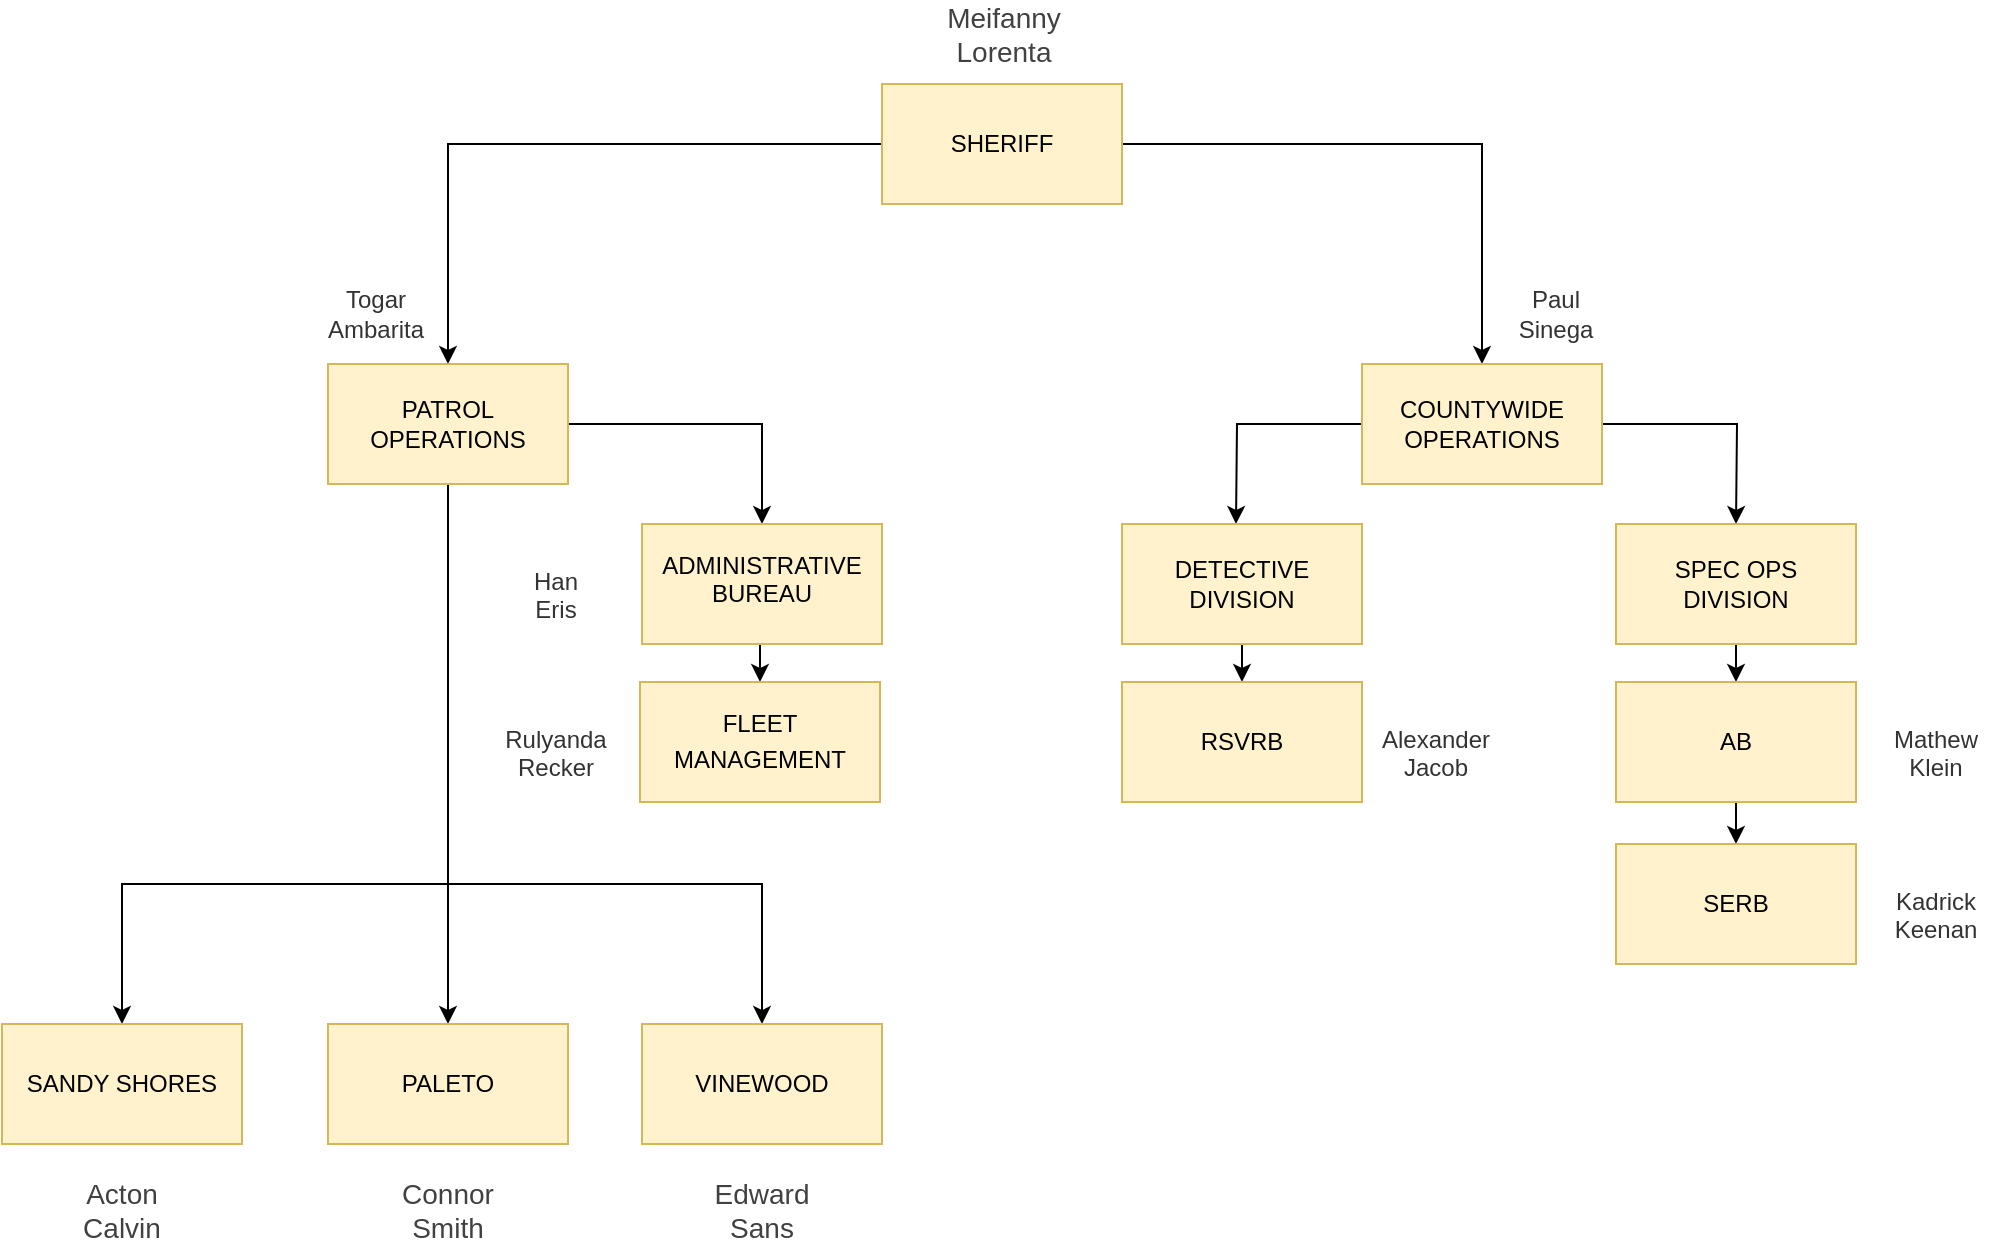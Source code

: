 <mxfile version="17.4.6" type="github">
  <diagram id="prtHgNgQTEPvFCAcTncT" name="Page-1">
    <mxGraphModel dx="2088" dy="867" grid="1" gridSize="10" guides="1" tooltips="1" connect="1" arrows="1" fold="1" page="1" pageScale="1" pageWidth="827" pageHeight="1169" math="0" shadow="0">
      <root>
        <mxCell id="0" />
        <mxCell id="1" parent="0" />
        <mxCell id="NDbgRDtyCS-DEbRtZn2b-18" style="edgeStyle=orthogonalEdgeStyle;rounded=0;orthogonalLoop=1;jettySize=auto;html=1;entryX=0.5;entryY=0;entryDx=0;entryDy=0;fontFamily=Helvetica;fontSize=12;" parent="1" source="NDbgRDtyCS-DEbRtZn2b-1" target="NDbgRDtyCS-DEbRtZn2b-2" edge="1">
          <mxGeometry relative="1" as="geometry" />
        </mxCell>
        <mxCell id="NDbgRDtyCS-DEbRtZn2b-19" style="edgeStyle=orthogonalEdgeStyle;rounded=0;orthogonalLoop=1;jettySize=auto;html=1;entryX=0.5;entryY=0;entryDx=0;entryDy=0;fontFamily=Helvetica;fontSize=12;" parent="1" source="NDbgRDtyCS-DEbRtZn2b-1" target="NDbgRDtyCS-DEbRtZn2b-3" edge="1">
          <mxGeometry relative="1" as="geometry" />
        </mxCell>
        <mxCell id="NDbgRDtyCS-DEbRtZn2b-1" value="SHERIFF" style="rounded=0;whiteSpace=wrap;html=1;fillColor=#fff2cc;strokeColor=#d6b656;fontColor=default;labelBackgroundColor=none;" parent="1" vertex="1">
          <mxGeometry x="353" y="80" width="120" height="60" as="geometry" />
        </mxCell>
        <mxCell id="NDbgRDtyCS-DEbRtZn2b-28" style="edgeStyle=orthogonalEdgeStyle;rounded=0;orthogonalLoop=1;jettySize=auto;html=1;exitX=0.5;exitY=1;exitDx=0;exitDy=0;entryX=0.5;entryY=0;entryDx=0;entryDy=0;fontFamily=Helvetica;fontSize=12;" parent="1" source="NDbgRDtyCS-DEbRtZn2b-2" target="NDbgRDtyCS-DEbRtZn2b-6" edge="1">
          <mxGeometry relative="1" as="geometry" />
        </mxCell>
        <mxCell id="NDbgRDtyCS-DEbRtZn2b-29" style="edgeStyle=orthogonalEdgeStyle;rounded=0;orthogonalLoop=1;jettySize=auto;html=1;exitX=0.5;exitY=1;exitDx=0;exitDy=0;entryX=0.5;entryY=0;entryDx=0;entryDy=0;fontFamily=Helvetica;fontSize=12;" parent="1" source="NDbgRDtyCS-DEbRtZn2b-2" target="NDbgRDtyCS-DEbRtZn2b-9" edge="1">
          <mxGeometry relative="1" as="geometry">
            <Array as="points">
              <mxPoint x="136" y="480" />
              <mxPoint x="293" y="480" />
            </Array>
          </mxGeometry>
        </mxCell>
        <mxCell id="NDbgRDtyCS-DEbRtZn2b-30" style="edgeStyle=orthogonalEdgeStyle;rounded=0;orthogonalLoop=1;jettySize=auto;html=1;exitX=0.5;exitY=1;exitDx=0;exitDy=0;entryX=0.5;entryY=0;entryDx=0;entryDy=0;fontFamily=Helvetica;fontSize=12;" parent="1" source="NDbgRDtyCS-DEbRtZn2b-2" target="NDbgRDtyCS-DEbRtZn2b-8" edge="1">
          <mxGeometry relative="1" as="geometry">
            <Array as="points">
              <mxPoint x="136" y="480" />
              <mxPoint x="-27" y="480" />
            </Array>
          </mxGeometry>
        </mxCell>
        <mxCell id="NDbgRDtyCS-DEbRtZn2b-31" style="edgeStyle=orthogonalEdgeStyle;rounded=0;orthogonalLoop=1;jettySize=auto;html=1;exitX=1;exitY=0.5;exitDx=0;exitDy=0;entryX=0.5;entryY=0;entryDx=0;entryDy=0;fontFamily=Helvetica;fontSize=12;" parent="1" source="NDbgRDtyCS-DEbRtZn2b-2" target="NDbgRDtyCS-DEbRtZn2b-17" edge="1">
          <mxGeometry relative="1" as="geometry" />
        </mxCell>
        <mxCell id="NDbgRDtyCS-DEbRtZn2b-2" value="&lt;span class=&quot;text-strong&quot; style=&quot;&quot;&gt;&lt;font style=&quot;font-size: 12px&quot;&gt;PATROL OPERATIONS&lt;/font&gt;&lt;/span&gt;" style="rounded=0;whiteSpace=wrap;html=1;fillColor=#fff2cc;strokeColor=#d6b656;fontColor=default;labelBackgroundColor=none;" parent="1" vertex="1">
          <mxGeometry x="76" y="220" width="120" height="60" as="geometry" />
        </mxCell>
        <mxCell id="NDbgRDtyCS-DEbRtZn2b-22" style="edgeStyle=orthogonalEdgeStyle;rounded=0;orthogonalLoop=1;jettySize=auto;html=1;fontFamily=Helvetica;fontSize=12;" parent="1" source="NDbgRDtyCS-DEbRtZn2b-3" edge="1">
          <mxGeometry relative="1" as="geometry">
            <mxPoint x="530" y="300" as="targetPoint" />
          </mxGeometry>
        </mxCell>
        <mxCell id="NDbgRDtyCS-DEbRtZn2b-23" style="edgeStyle=orthogonalEdgeStyle;rounded=0;orthogonalLoop=1;jettySize=auto;html=1;fontFamily=Helvetica;fontSize=12;" parent="1" source="NDbgRDtyCS-DEbRtZn2b-3" edge="1">
          <mxGeometry relative="1" as="geometry">
            <mxPoint x="780" y="300" as="targetPoint" />
          </mxGeometry>
        </mxCell>
        <mxCell id="NDbgRDtyCS-DEbRtZn2b-3" value="&lt;span class=&quot;text-strong&quot; style=&quot;&quot;&gt;&lt;font style=&quot;font-size: 12px&quot;&gt;COUNTYWIDE OPERATIONS&lt;/font&gt;&lt;/span&gt;" style="rounded=0;whiteSpace=wrap;html=1;fillColor=#fff2cc;strokeColor=#d6b656;fontColor=default;labelBackgroundColor=none;" parent="1" vertex="1">
          <mxGeometry x="593" y="220" width="120" height="60" as="geometry" />
        </mxCell>
        <mxCell id="NDbgRDtyCS-DEbRtZn2b-24" style="edgeStyle=orthogonalEdgeStyle;rounded=0;orthogonalLoop=1;jettySize=auto;html=1;exitX=0.5;exitY=1;exitDx=0;exitDy=0;entryX=0.5;entryY=0;entryDx=0;entryDy=0;fontFamily=Helvetica;fontSize=12;" parent="1" source="NDbgRDtyCS-DEbRtZn2b-4" target="NDbgRDtyCS-DEbRtZn2b-14" edge="1">
          <mxGeometry relative="1" as="geometry" />
        </mxCell>
        <mxCell id="NDbgRDtyCS-DEbRtZn2b-4" value="&lt;font&gt;&lt;span style=&quot;&quot;&gt;DETECTIVE&lt;br&gt;DIVISION&lt;br&gt;&lt;/span&gt;&lt;/font&gt;" style="rounded=0;whiteSpace=wrap;html=1;fillColor=#fff2cc;strokeColor=#d6b656;fontColor=default;labelBackgroundColor=none;" parent="1" vertex="1">
          <mxGeometry x="473" y="300" width="120" height="60" as="geometry" />
        </mxCell>
        <mxCell id="NDbgRDtyCS-DEbRtZn2b-25" style="edgeStyle=orthogonalEdgeStyle;rounded=0;orthogonalLoop=1;jettySize=auto;html=1;exitX=0.5;exitY=1;exitDx=0;exitDy=0;entryX=0.5;entryY=0;entryDx=0;entryDy=0;fontFamily=Helvetica;fontSize=12;" parent="1" source="NDbgRDtyCS-DEbRtZn2b-5" target="NDbgRDtyCS-DEbRtZn2b-10" edge="1">
          <mxGeometry relative="1" as="geometry" />
        </mxCell>
        <mxCell id="NDbgRDtyCS-DEbRtZn2b-5" value="&lt;span class=&quot;text-strong&quot; style=&quot;&quot;&gt;&lt;font style=&quot;font-size: 12px&quot;&gt;SPEC OPS&lt;br&gt;DIVISION&lt;br&gt;&lt;/font&gt;&lt;/span&gt;" style="rounded=0;whiteSpace=wrap;html=1;fillColor=#fff2cc;strokeColor=#d6b656;fontColor=default;labelBackgroundColor=none;" parent="1" vertex="1">
          <mxGeometry x="720" y="300" width="120" height="60" as="geometry" />
        </mxCell>
        <mxCell id="NDbgRDtyCS-DEbRtZn2b-6" value="&lt;span class=&quot;text-strong&quot; style=&quot;&quot;&gt;&lt;font style=&quot;font-size: 12px&quot;&gt;PALETO&lt;/font&gt;&lt;/span&gt;" style="rounded=0;whiteSpace=wrap;html=1;fillColor=#fff2cc;strokeColor=#d6b656;fontColor=default;labelBackgroundColor=none;" parent="1" vertex="1">
          <mxGeometry x="76" y="550" width="120" height="60" as="geometry" />
        </mxCell>
        <mxCell id="NDbgRDtyCS-DEbRtZn2b-8" value="&lt;span style=&quot;&quot;&gt;&lt;font style=&quot;font-size: 12px&quot;&gt;SANDY SHORES&lt;/font&gt;&lt;/span&gt;" style="rounded=0;whiteSpace=wrap;html=1;fillColor=#fff2cc;strokeColor=#d6b656;fontColor=default;labelBackgroundColor=none;" parent="1" vertex="1">
          <mxGeometry x="-87" y="550" width="120" height="60" as="geometry" />
        </mxCell>
        <mxCell id="NDbgRDtyCS-DEbRtZn2b-9" value="&lt;span class=&quot;text-strong&quot; style=&quot;&quot;&gt;&lt;font style=&quot;font-size: 12px&quot;&gt;VINEWOOD&lt;/font&gt;&lt;/span&gt;" style="rounded=0;whiteSpace=wrap;html=1;fillColor=#fff2cc;strokeColor=#d6b656;fontColor=default;labelBackgroundColor=none;" parent="1" vertex="1">
          <mxGeometry x="233" y="550" width="120" height="60" as="geometry" />
        </mxCell>
        <mxCell id="NDbgRDtyCS-DEbRtZn2b-26" style="edgeStyle=orthogonalEdgeStyle;rounded=0;orthogonalLoop=1;jettySize=auto;html=1;exitX=0.5;exitY=1;exitDx=0;exitDy=0;entryX=0.5;entryY=0;entryDx=0;entryDy=0;fontFamily=Helvetica;fontSize=12;" parent="1" source="NDbgRDtyCS-DEbRtZn2b-10" target="NDbgRDtyCS-DEbRtZn2b-12" edge="1">
          <mxGeometry relative="1" as="geometry" />
        </mxCell>
        <mxCell id="NDbgRDtyCS-DEbRtZn2b-10" value="&lt;font&gt;&lt;span style=&quot;&quot;&gt;AB&lt;/span&gt;&lt;/font&gt;" style="rounded=0;whiteSpace=wrap;html=1;fillColor=#fff2cc;strokeColor=#d6b656;fontColor=default;labelBackgroundColor=none;" parent="1" vertex="1">
          <mxGeometry x="720" y="379" width="120" height="60" as="geometry" />
        </mxCell>
        <mxCell id="NDbgRDtyCS-DEbRtZn2b-12" value="SERB" style="rounded=0;whiteSpace=wrap;html=1;fontFamily=Helvetica;fontSize=12;fillColor=#fff2cc;strokeColor=#d6b656;fontColor=default;labelBackgroundColor=none;" parent="1" vertex="1">
          <mxGeometry x="720" y="460" width="120" height="60" as="geometry" />
        </mxCell>
        <mxCell id="NDbgRDtyCS-DEbRtZn2b-14" value="RSVRB" style="rounded=0;whiteSpace=wrap;html=1;fontFamily=Helvetica;fontSize=12;fillColor=#fff2cc;strokeColor=#d6b656;fontColor=default;labelBackgroundColor=none;" parent="1" vertex="1">
          <mxGeometry x="473" y="379" width="120" height="60" as="geometry" />
        </mxCell>
        <mxCell id="NDbgRDtyCS-DEbRtZn2b-33" style="edgeStyle=orthogonalEdgeStyle;rounded=0;orthogonalLoop=1;jettySize=auto;html=1;exitX=0.5;exitY=1;exitDx=0;exitDy=0;entryX=0.5;entryY=0;entryDx=0;entryDy=0;fontFamily=Helvetica;fontSize=12;" parent="1" source="NDbgRDtyCS-DEbRtZn2b-17" target="NDbgRDtyCS-DEbRtZn2b-32" edge="1">
          <mxGeometry relative="1" as="geometry" />
        </mxCell>
        <mxCell id="NDbgRDtyCS-DEbRtZn2b-17" value="&lt;br&gt;&lt;table cellpadding=&quot;0&quot; cellspacing=&quot;0&quot; width=&quot;100%&quot; border=&quot;0&quot; style=&quot;border-collapse: collapse; border-spacing: 0px; font-style: normal; letter-spacing: normal; text-transform: none; word-spacing: 0px; border-color: rgb(0, 0, 0);&quot;&gt;&lt;tbody&gt;&lt;tr style=&quot;&quot;&gt;&lt;td style=&quot;padding: 0px&quot;&gt;&lt;center&gt;ADMINISTRATIVE BUREAU&lt;br&gt;&lt;/center&gt;&lt;/td&gt;&lt;/tr&gt;&lt;/tbody&gt;&lt;/table&gt;&lt;font size=&quot;3&quot;&gt;&lt;br&gt;&lt;/font&gt;" style="rounded=0;whiteSpace=wrap;html=1;fontFamily=Helvetica;fontSize=12;fillColor=#fff2cc;strokeColor=#d6b656;fontColor=default;labelBackgroundColor=none;" parent="1" vertex="1">
          <mxGeometry x="233" y="300" width="120" height="60" as="geometry" />
        </mxCell>
        <mxCell id="NDbgRDtyCS-DEbRtZn2b-32" value="FLEET MANAGEMENT&lt;font size=&quot;3&quot;&gt;&lt;br&gt;&lt;/font&gt;" style="rounded=0;whiteSpace=wrap;html=1;fontFamily=Helvetica;fontSize=12;fillColor=#fff2cc;strokeColor=#d6b656;fontColor=default;labelBackgroundColor=none;" parent="1" vertex="1">
          <mxGeometry x="232" y="379" width="120" height="60" as="geometry" />
        </mxCell>
        <mxCell id="hk-faAXzTERFoliee9BJ-1" value="&lt;span class=&quot;text-strong&quot; style=&quot;color: rgb(65 , 65 , 65) ; font-size: 14px&quot;&gt;Meifanny Lorenta&lt;/span&gt;" style="text;html=1;strokeColor=none;fillColor=none;align=center;verticalAlign=middle;whiteSpace=wrap;rounded=0;" vertex="1" parent="1">
          <mxGeometry x="384" y="40" width="60" height="30" as="geometry" />
        </mxCell>
        <mxCell id="hk-faAXzTERFoliee9BJ-2" value="Paul Sinega&lt;br&gt;" style="text;align=center;verticalAlign=middle;rounded=1;labelBackgroundColor=none;fontSize=12;fillColor=none;fontColor=#333333;strokeColor=none;whiteSpace=wrap;html=1;labelBorderColor=none;" vertex="1" parent="1">
          <mxGeometry x="660" y="180" width="60" height="30" as="geometry" />
        </mxCell>
        <mxCell id="hk-faAXzTERFoliee9BJ-3" value="Togar&lt;br&gt;Ambarita&lt;br&gt;" style="text;align=center;verticalAlign=middle;rounded=1;labelBackgroundColor=none;fontSize=12;fillColor=none;fontColor=#333333;strokeColor=none;whiteSpace=wrap;html=1;labelBorderColor=none;" vertex="1" parent="1">
          <mxGeometry x="70" y="180" width="60" height="30" as="geometry" />
        </mxCell>
        <mxCell id="hk-faAXzTERFoliee9BJ-4" value="Mathew Klein" style="text;fontFamily=Helvetica;align=center;labelBackgroundColor=none;fontSize=12;rounded=1;fillColor=none;fontColor=#333333;strokeColor=none;whiteSpace=wrap;html=1;labelBorderColor=none;" vertex="1" parent="1">
          <mxGeometry x="850" y="394" width="60" height="30" as="geometry" />
        </mxCell>
        <mxCell id="hk-faAXzTERFoliee9BJ-5" value="Kadrick Keenan" style="text;fontFamily=Helvetica;align=center;labelBackgroundColor=none;fontSize=12;rounded=1;fillColor=none;fontColor=#333333;strokeColor=none;whiteSpace=wrap;html=1;labelBorderColor=none;" vertex="1" parent="1">
          <mxGeometry x="850" y="475" width="60" height="30" as="geometry" />
        </mxCell>
        <mxCell id="hk-faAXzTERFoliee9BJ-6" value="Alexander&lt;br&gt;Jacob&lt;br&gt;" style="text;fontFamily=Helvetica;align=center;labelBackgroundColor=none;fontSize=12;rounded=1;fillColor=none;fontColor=#333333;strokeColor=none;whiteSpace=wrap;html=1;labelBorderColor=none;" vertex="1" parent="1">
          <mxGeometry x="600" y="394" width="60" height="30" as="geometry" />
        </mxCell>
        <mxCell id="hk-faAXzTERFoliee9BJ-7" value="Han&lt;br&gt;Eris&lt;br&gt;" style="text;fontFamily=Helvetica;align=center;labelBackgroundColor=none;fontSize=12;rounded=1;fillColor=none;fontColor=#333333;strokeColor=none;whiteSpace=wrap;html=1;labelBorderColor=none;" vertex="1" parent="1">
          <mxGeometry x="160" y="315" width="60" height="30" as="geometry" />
        </mxCell>
        <mxCell id="hk-faAXzTERFoliee9BJ-8" value="Rulyanda Recker" style="text;fontFamily=Helvetica;align=center;labelBackgroundColor=none;fontSize=12;rounded=1;fillColor=none;fontColor=#333333;strokeColor=none;whiteSpace=wrap;html=1;labelBorderColor=none;" vertex="1" parent="1">
          <mxGeometry x="160" y="394" width="60" height="30" as="geometry" />
        </mxCell>
        <mxCell id="hk-faAXzTERFoliee9BJ-17" value="&lt;span class=&quot;text-strong&quot; style=&quot;color: rgb(65 , 65 , 65) ; font-size: 14px&quot;&gt;Acton Calvin&lt;/span&gt;" style="text;fontFamily=Helvetica;align=center;labelBackgroundColor=none;fontSize=12;rounded=1;fillColor=none;fontColor=#333333;strokeColor=none;whiteSpace=wrap;html=1;labelBorderColor=none;" vertex="1" parent="1">
          <mxGeometry x="-57" y="620" width="60" height="30" as="geometry" />
        </mxCell>
        <mxCell id="hk-faAXzTERFoliee9BJ-18" value="&lt;font color=&quot;#414141&quot;&gt;&lt;span style=&quot;font-size: 14px&quot;&gt;Connor&lt;br&gt;Smith&lt;br&gt;&lt;/span&gt;&lt;/font&gt;" style="text;fontFamily=Helvetica;align=center;labelBackgroundColor=none;fontSize=12;rounded=1;fillColor=none;fontColor=#333333;strokeColor=none;whiteSpace=wrap;html=1;labelBorderColor=none;" vertex="1" parent="1">
          <mxGeometry x="106" y="620" width="60" height="30" as="geometry" />
        </mxCell>
        <mxCell id="hk-faAXzTERFoliee9BJ-19" value="&lt;font color=&quot;#414141&quot;&gt;&lt;span style=&quot;font-size: 14px&quot;&gt;Edward Sans&lt;br&gt;&lt;/span&gt;&lt;/font&gt;" style="text;fontFamily=Helvetica;align=center;labelBackgroundColor=none;fontSize=12;rounded=1;fillColor=none;fontColor=#333333;strokeColor=none;whiteSpace=wrap;html=1;labelBorderColor=none;" vertex="1" parent="1">
          <mxGeometry x="263" y="620" width="60" height="30" as="geometry" />
        </mxCell>
      </root>
    </mxGraphModel>
  </diagram>
</mxfile>
